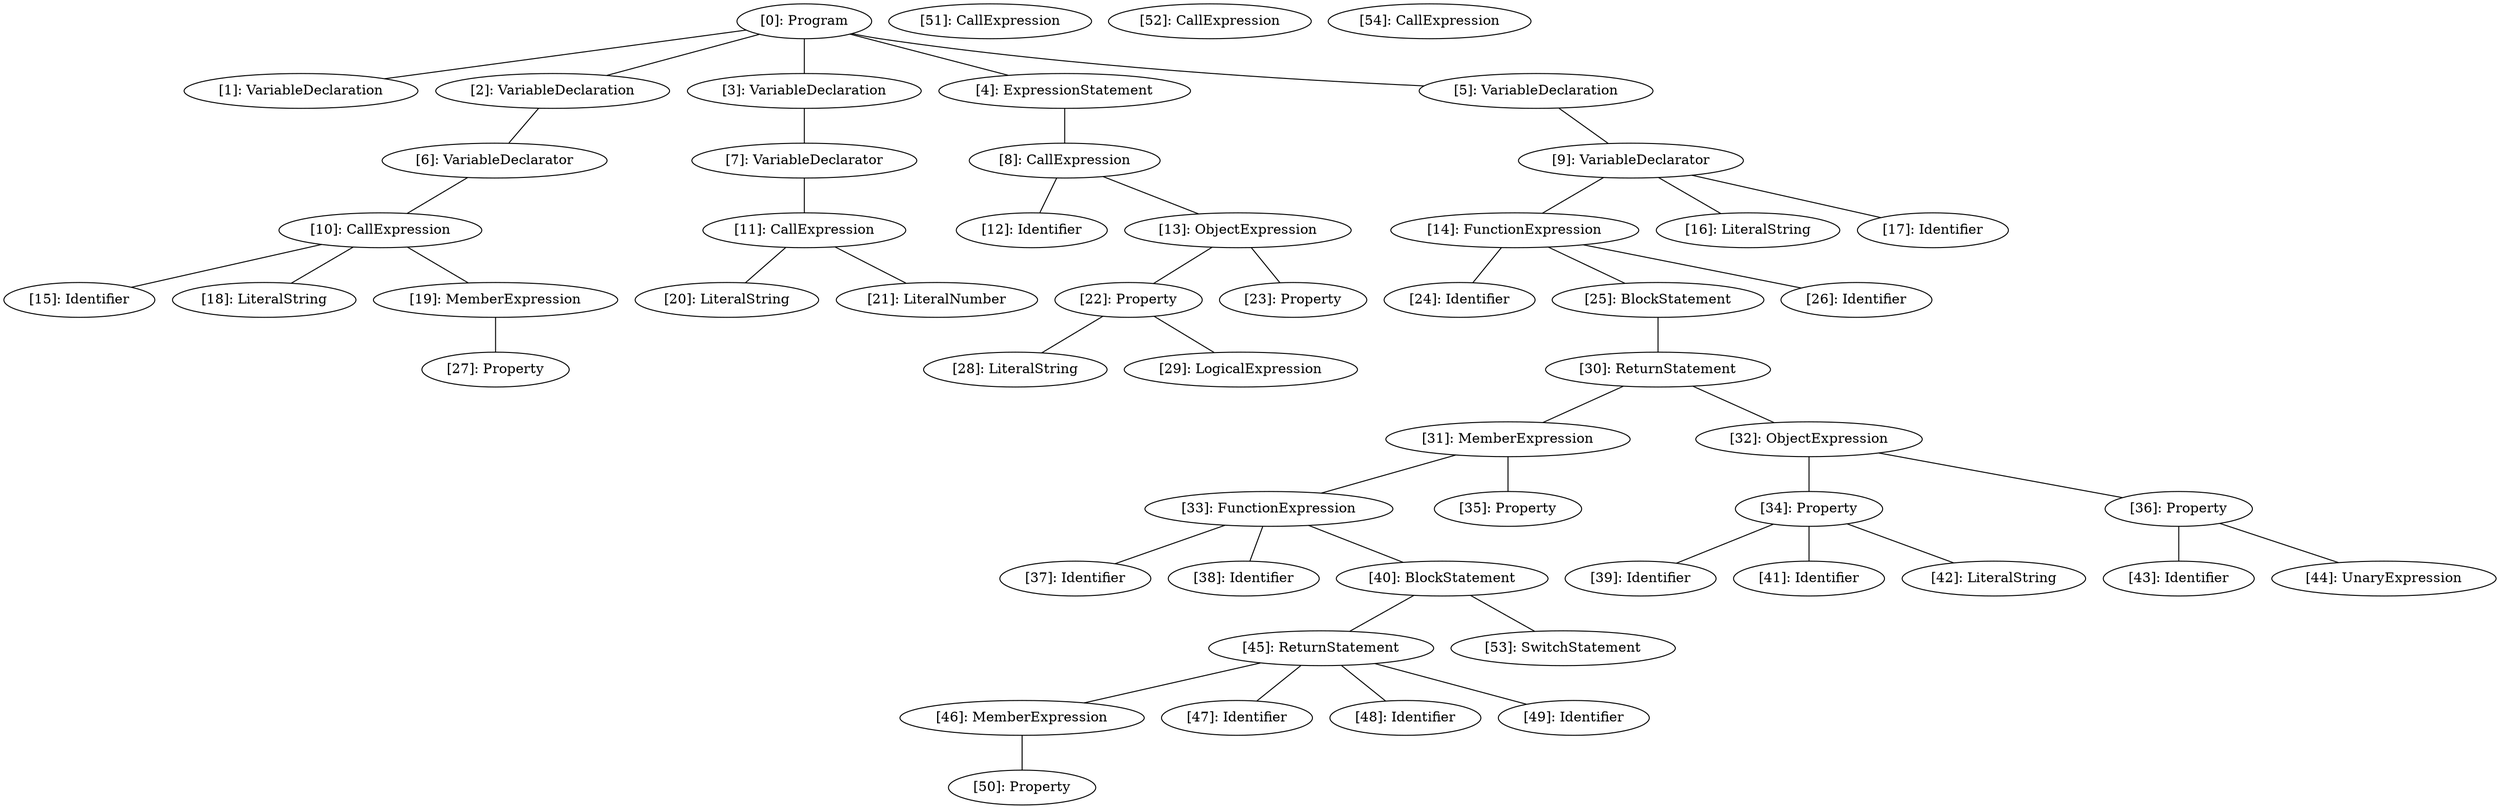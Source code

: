 // Result
graph {
	0 [label="[0]: Program"]
	1 [label="[1]: VariableDeclaration"]
	2 [label="[2]: VariableDeclaration"]
	3 [label="[3]: VariableDeclaration"]
	4 [label="[4]: ExpressionStatement"]
	5 [label="[5]: VariableDeclaration"]
	6 [label="[6]: VariableDeclarator"]
	7 [label="[7]: VariableDeclarator"]
	8 [label="[8]: CallExpression"]
	9 [label="[9]: VariableDeclarator"]
	10 [label="[10]: CallExpression"]
	11 [label="[11]: CallExpression"]
	12 [label="[12]: Identifier"]
	13 [label="[13]: ObjectExpression"]
	14 [label="[14]: FunctionExpression"]
	15 [label="[15]: Identifier"]
	16 [label="[16]: LiteralString"]
	17 [label="[17]: Identifier"]
	18 [label="[18]: LiteralString"]
	19 [label="[19]: MemberExpression"]
	20 [label="[20]: LiteralString"]
	21 [label="[21]: LiteralNumber"]
	22 [label="[22]: Property"]
	23 [label="[23]: Property"]
	24 [label="[24]: Identifier"]
	25 [label="[25]: BlockStatement"]
	26 [label="[26]: Identifier"]
	27 [label="[27]: Property"]
	28 [label="[28]: LiteralString"]
	29 [label="[29]: LogicalExpression"]
	30 [label="[30]: ReturnStatement"]
	31 [label="[31]: MemberExpression"]
	32 [label="[32]: ObjectExpression"]
	33 [label="[33]: FunctionExpression"]
	34 [label="[34]: Property"]
	35 [label="[35]: Property"]
	36 [label="[36]: Property"]
	37 [label="[37]: Identifier"]
	38 [label="[38]: Identifier"]
	39 [label="[39]: Identifier"]
	40 [label="[40]: BlockStatement"]
	41 [label="[41]: Identifier"]
	42 [label="[42]: LiteralString"]
	43 [label="[43]: Identifier"]
	44 [label="[44]: UnaryExpression"]
	45 [label="[45]: ReturnStatement"]
	46 [label="[46]: MemberExpression"]
	47 [label="[47]: Identifier"]
	48 [label="[48]: Identifier"]
	49 [label="[49]: Identifier"]
	50 [label="[50]: Property"]
	51 [label="[51]: CallExpression"]
	52 [label="[52]: CallExpression"]
	53 [label="[53]: SwitchStatement"]
	54 [label="[54]: CallExpression"]
	0 -- 1
	0 -- 2
	0 -- 3
	0 -- 4
	0 -- 5
	2 -- 6
	3 -- 7
	4 -- 8
	5 -- 9
	6 -- 10
	7 -- 11
	8 -- 12
	8 -- 13
	9 -- 14
	9 -- 16
	9 -- 17
	10 -- 15
	10 -- 18
	10 -- 19
	11 -- 20
	11 -- 21
	13 -- 22
	13 -- 23
	14 -- 24
	14 -- 25
	14 -- 26
	19 -- 27
	22 -- 28
	22 -- 29
	25 -- 30
	30 -- 31
	30 -- 32
	31 -- 33
	31 -- 35
	32 -- 34
	32 -- 36
	33 -- 37
	33 -- 38
	33 -- 40
	34 -- 39
	34 -- 41
	34 -- 42
	36 -- 43
	36 -- 44
	40 -- 45
	40 -- 53
	45 -- 46
	45 -- 47
	45 -- 48
	45 -- 49
	46 -- 50
}
